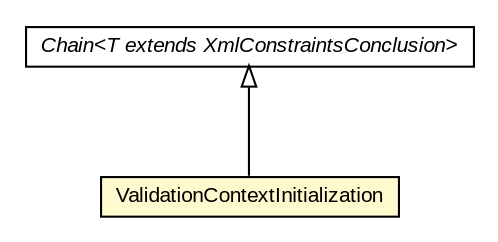 #!/usr/local/bin/dot
#
# Class diagram 
# Generated by UMLGraph version R5_6-24-gf6e263 (http://www.umlgraph.org/)
#

digraph G {
	edge [fontname="arial",fontsize=10,labelfontname="arial",labelfontsize=10];
	node [fontname="arial",fontsize=10,shape=plaintext];
	nodesep=0.25;
	ranksep=0.5;
	// eu.europa.esig.dss.validation.process.Chain<T extends eu.europa.esig.dss.jaxb.detailedreport.XmlConstraintsConclusion>
	c756516 [label=<<table title="eu.europa.esig.dss.validation.process.Chain" border="0" cellborder="1" cellspacing="0" cellpadding="2" port="p" href="../../Chain.html">
		<tr><td><table border="0" cellspacing="0" cellpadding="1">
<tr><td align="center" balign="center"><font face="arial italic"> Chain&lt;T extends XmlConstraintsConclusion&gt; </font></td></tr>
		</table></td></tr>
		</table>>, URL="../../Chain.html", fontname="arial", fontcolor="black", fontsize=10.0];
	// eu.europa.esig.dss.validation.process.bbb.vci.ValidationContextInitialization
	c756561 [label=<<table title="eu.europa.esig.dss.validation.process.bbb.vci.ValidationContextInitialization" border="0" cellborder="1" cellspacing="0" cellpadding="2" port="p" bgcolor="lemonChiffon" href="./ValidationContextInitialization.html">
		<tr><td><table border="0" cellspacing="0" cellpadding="1">
<tr><td align="center" balign="center"> ValidationContextInitialization </td></tr>
		</table></td></tr>
		</table>>, URL="./ValidationContextInitialization.html", fontname="arial", fontcolor="black", fontsize=10.0];
	//eu.europa.esig.dss.validation.process.bbb.vci.ValidationContextInitialization extends eu.europa.esig.dss.validation.process.Chain<eu.europa.esig.dss.jaxb.detailedreport.XmlVCI>
	c756516:p -> c756561:p [dir=back,arrowtail=empty];
}

